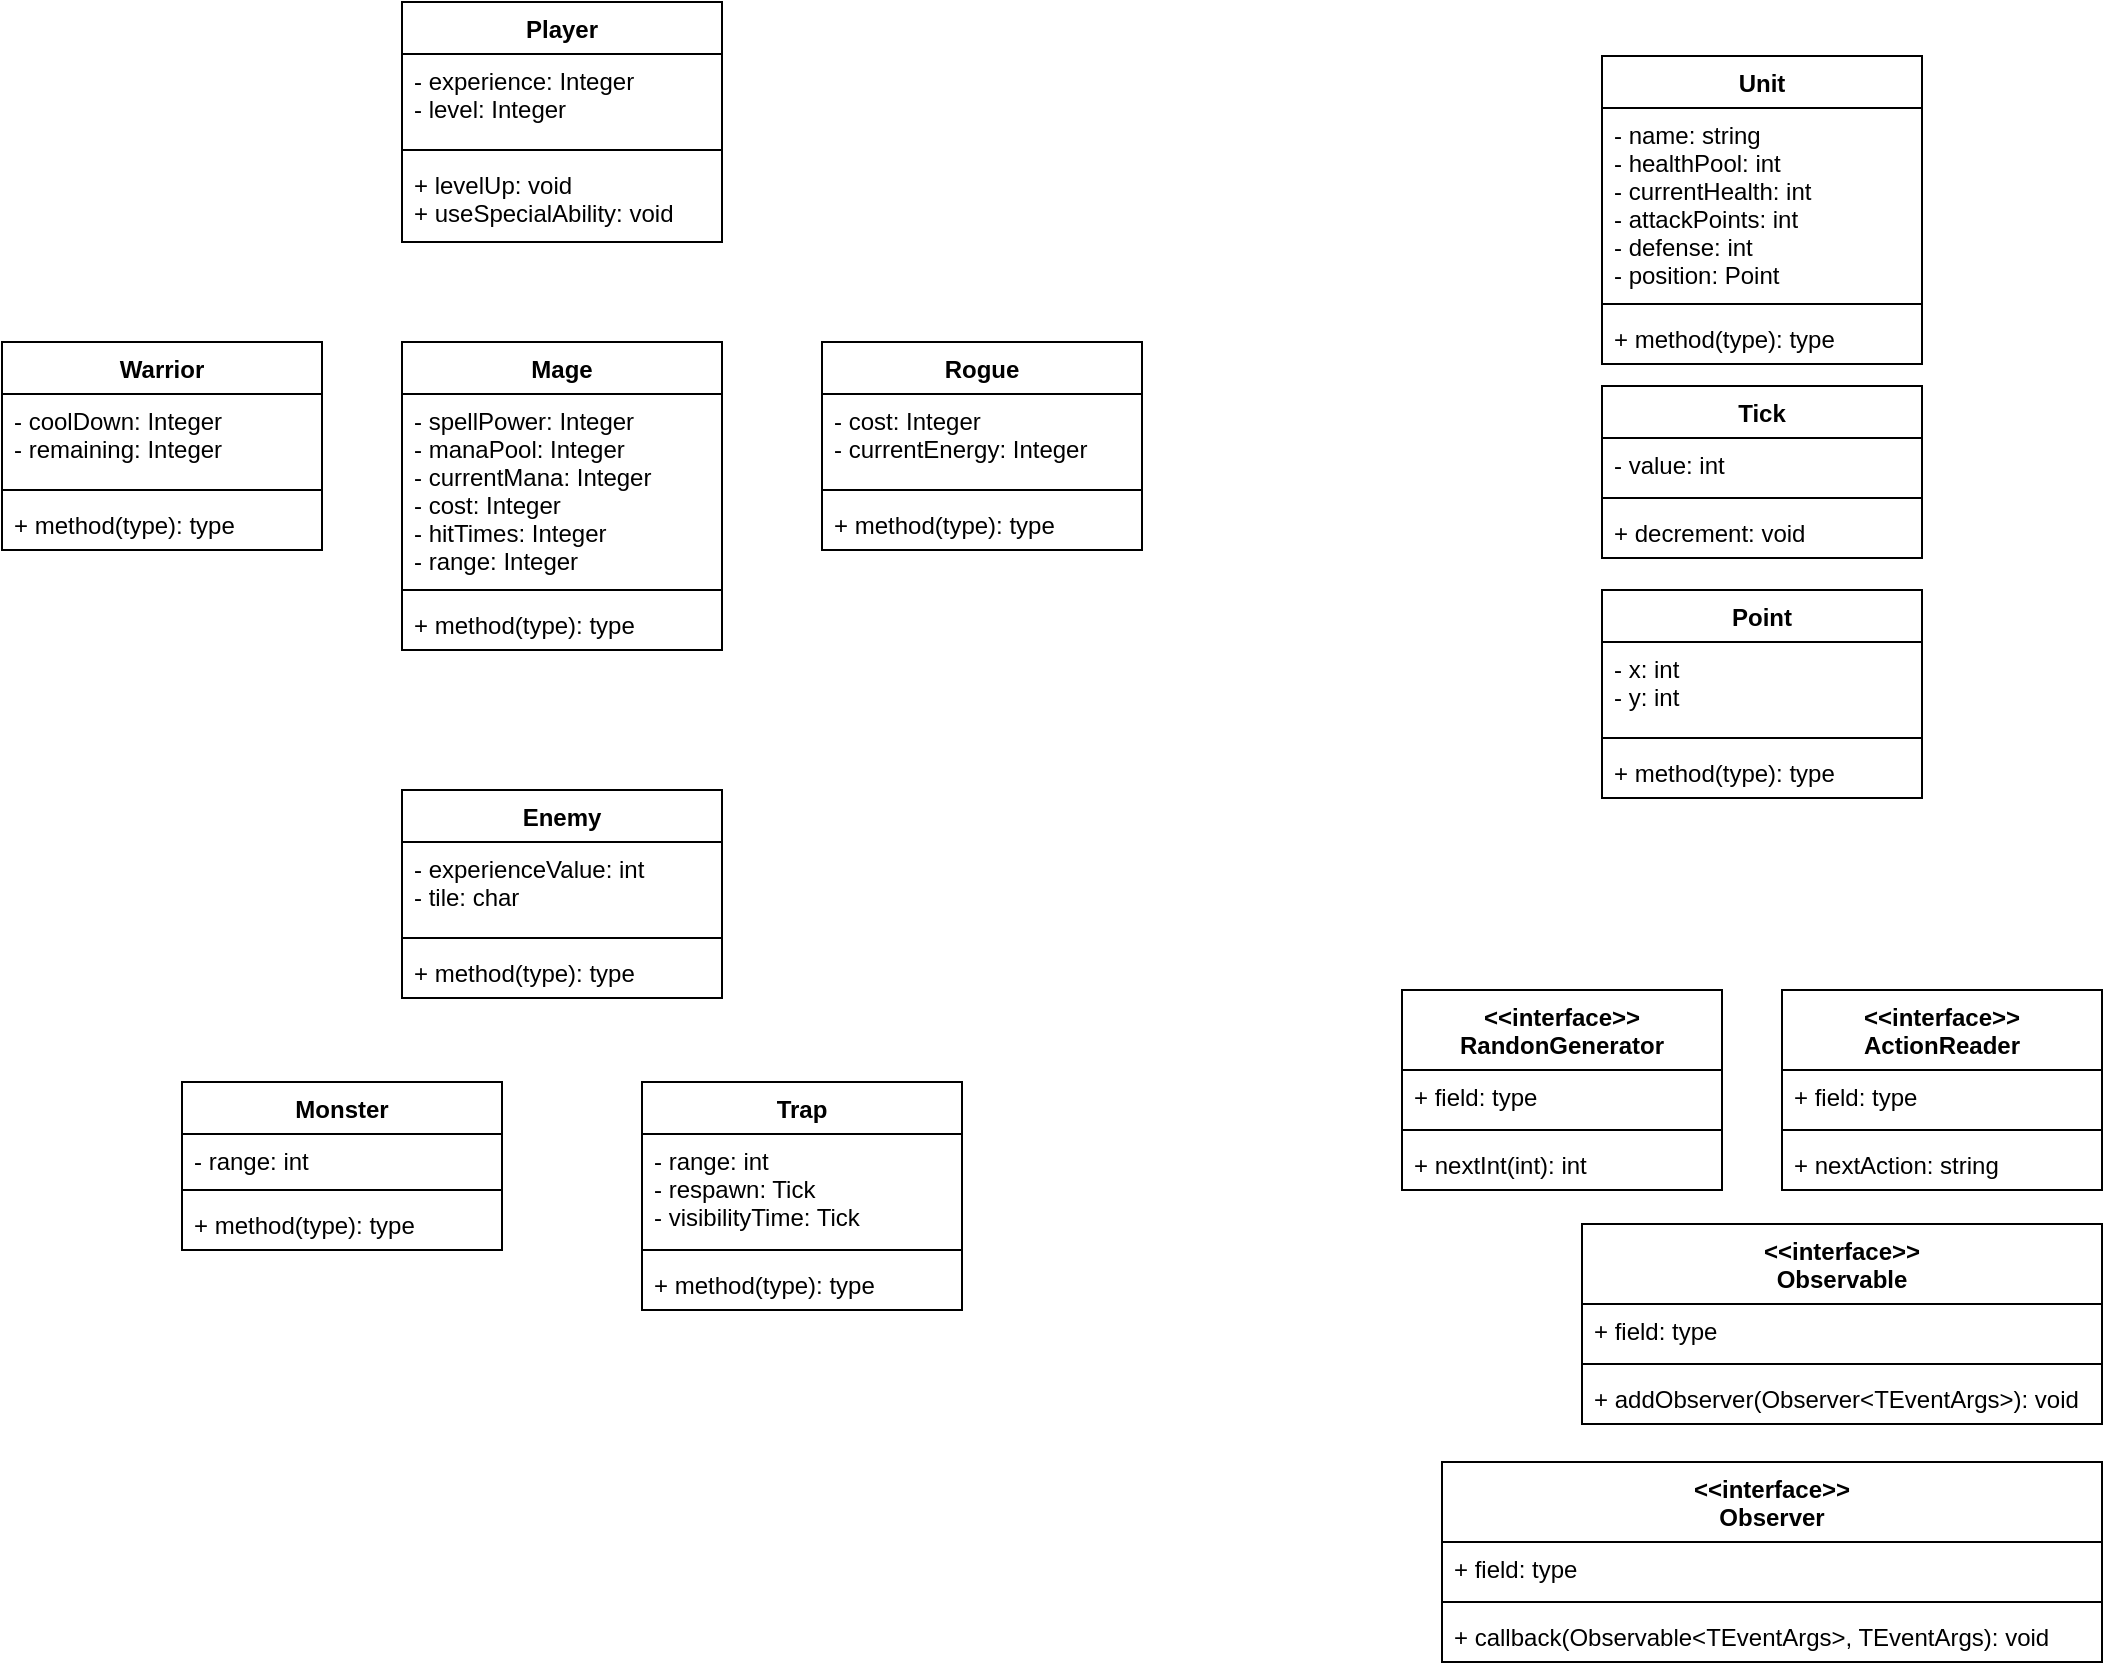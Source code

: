 <mxfile version="10.6.7" type="device"><diagram id="iCFrL1C1Wzxt1T6aI5Oe" name="Page-1"><mxGraphModel dx="2075" dy="807" grid="1" gridSize="10" guides="1" tooltips="1" connect="1" arrows="1" fold="1" page="1" pageScale="1" pageWidth="1100" pageHeight="850" math="0" shadow="0"><root><mxCell id="0"/><mxCell id="1" parent="0"/><mxCell id="L_ck3ojYHSM4vewzUMP9-1" value="Player" style="swimlane;fontStyle=1;align=center;verticalAlign=top;childLayout=stackLayout;horizontal=1;startSize=26;horizontalStack=0;resizeParent=1;resizeParentMax=0;resizeLast=0;collapsible=1;marginBottom=0;" vertex="1" parent="1"><mxGeometry x="200" width="160" height="120" as="geometry"/></mxCell><mxCell id="L_ck3ojYHSM4vewzUMP9-2" value="- experience: Integer&#10;- level: Integer&#10;" style="text;strokeColor=none;fillColor=none;align=left;verticalAlign=top;spacingLeft=4;spacingRight=4;overflow=hidden;rotatable=0;points=[[0,0.5],[1,0.5]];portConstraint=eastwest;" vertex="1" parent="L_ck3ojYHSM4vewzUMP9-1"><mxGeometry y="26" width="160" height="44" as="geometry"/></mxCell><mxCell id="L_ck3ojYHSM4vewzUMP9-3" value="" style="line;strokeWidth=1;fillColor=none;align=left;verticalAlign=middle;spacingTop=-1;spacingLeft=3;spacingRight=3;rotatable=0;labelPosition=right;points=[];portConstraint=eastwest;" vertex="1" parent="L_ck3ojYHSM4vewzUMP9-1"><mxGeometry y="70" width="160" height="8" as="geometry"/></mxCell><mxCell id="L_ck3ojYHSM4vewzUMP9-4" value="+ levelUp: void&#10;+ useSpecialAbility: void&#10;" style="text;strokeColor=none;fillColor=none;align=left;verticalAlign=top;spacingLeft=4;spacingRight=4;overflow=hidden;rotatable=0;points=[[0,0.5],[1,0.5]];portConstraint=eastwest;" vertex="1" parent="L_ck3ojYHSM4vewzUMP9-1"><mxGeometry y="78" width="160" height="42" as="geometry"/></mxCell><mxCell id="L_ck3ojYHSM4vewzUMP9-5" value="Rogue" style="swimlane;fontStyle=1;align=center;verticalAlign=top;childLayout=stackLayout;horizontal=1;startSize=26;horizontalStack=0;resizeParent=1;resizeParentMax=0;resizeLast=0;collapsible=1;marginBottom=0;" vertex="1" parent="1"><mxGeometry x="410" y="170" width="160" height="104" as="geometry"/></mxCell><mxCell id="L_ck3ojYHSM4vewzUMP9-6" value="- cost: Integer&#10;- currentEnergy: Integer&#10;" style="text;strokeColor=none;fillColor=none;align=left;verticalAlign=top;spacingLeft=4;spacingRight=4;overflow=hidden;rotatable=0;points=[[0,0.5],[1,0.5]];portConstraint=eastwest;" vertex="1" parent="L_ck3ojYHSM4vewzUMP9-5"><mxGeometry y="26" width="160" height="44" as="geometry"/></mxCell><mxCell id="L_ck3ojYHSM4vewzUMP9-7" value="" style="line;strokeWidth=1;fillColor=none;align=left;verticalAlign=middle;spacingTop=-1;spacingLeft=3;spacingRight=3;rotatable=0;labelPosition=right;points=[];portConstraint=eastwest;" vertex="1" parent="L_ck3ojYHSM4vewzUMP9-5"><mxGeometry y="70" width="160" height="8" as="geometry"/></mxCell><mxCell id="L_ck3ojYHSM4vewzUMP9-8" value="+ method(type): type" style="text;strokeColor=none;fillColor=none;align=left;verticalAlign=top;spacingLeft=4;spacingRight=4;overflow=hidden;rotatable=0;points=[[0,0.5],[1,0.5]];portConstraint=eastwest;" vertex="1" parent="L_ck3ojYHSM4vewzUMP9-5"><mxGeometry y="78" width="160" height="26" as="geometry"/></mxCell><mxCell id="L_ck3ojYHSM4vewzUMP9-9" value="Mage" style="swimlane;fontStyle=1;align=center;verticalAlign=top;childLayout=stackLayout;horizontal=1;startSize=26;horizontalStack=0;resizeParent=1;resizeParentMax=0;resizeLast=0;collapsible=1;marginBottom=0;" vertex="1" parent="1"><mxGeometry x="200" y="170" width="160" height="154" as="geometry"/></mxCell><mxCell id="L_ck3ojYHSM4vewzUMP9-10" value="- spellPower: Integer&#10;- manaPool: Integer&#10;- currentMana: Integer&#10;- cost: Integer&#10;- hitTimes: Integer&#10;- range: Integer&#10;" style="text;strokeColor=none;fillColor=none;align=left;verticalAlign=top;spacingLeft=4;spacingRight=4;overflow=hidden;rotatable=0;points=[[0,0.5],[1,0.5]];portConstraint=eastwest;" vertex="1" parent="L_ck3ojYHSM4vewzUMP9-9"><mxGeometry y="26" width="160" height="94" as="geometry"/></mxCell><mxCell id="L_ck3ojYHSM4vewzUMP9-11" value="" style="line;strokeWidth=1;fillColor=none;align=left;verticalAlign=middle;spacingTop=-1;spacingLeft=3;spacingRight=3;rotatable=0;labelPosition=right;points=[];portConstraint=eastwest;" vertex="1" parent="L_ck3ojYHSM4vewzUMP9-9"><mxGeometry y="120" width="160" height="8" as="geometry"/></mxCell><mxCell id="L_ck3ojYHSM4vewzUMP9-12" value="+ method(type): type" style="text;strokeColor=none;fillColor=none;align=left;verticalAlign=top;spacingLeft=4;spacingRight=4;overflow=hidden;rotatable=0;points=[[0,0.5],[1,0.5]];portConstraint=eastwest;" vertex="1" parent="L_ck3ojYHSM4vewzUMP9-9"><mxGeometry y="128" width="160" height="26" as="geometry"/></mxCell><mxCell id="L_ck3ojYHSM4vewzUMP9-13" value="Warrior" style="swimlane;fontStyle=1;align=center;verticalAlign=top;childLayout=stackLayout;horizontal=1;startSize=26;horizontalStack=0;resizeParent=1;resizeParentMax=0;resizeLast=0;collapsible=1;marginBottom=0;" vertex="1" parent="1"><mxGeometry y="170" width="160" height="104" as="geometry"/></mxCell><mxCell id="L_ck3ojYHSM4vewzUMP9-14" value="- coolDown: Integer&#10;- remaining: Integer&#10;" style="text;strokeColor=none;fillColor=none;align=left;verticalAlign=top;spacingLeft=4;spacingRight=4;overflow=hidden;rotatable=0;points=[[0,0.5],[1,0.5]];portConstraint=eastwest;" vertex="1" parent="L_ck3ojYHSM4vewzUMP9-13"><mxGeometry y="26" width="160" height="44" as="geometry"/></mxCell><mxCell id="L_ck3ojYHSM4vewzUMP9-15" value="" style="line;strokeWidth=1;fillColor=none;align=left;verticalAlign=middle;spacingTop=-1;spacingLeft=3;spacingRight=3;rotatable=0;labelPosition=right;points=[];portConstraint=eastwest;" vertex="1" parent="L_ck3ojYHSM4vewzUMP9-13"><mxGeometry y="70" width="160" height="8" as="geometry"/></mxCell><mxCell id="L_ck3ojYHSM4vewzUMP9-16" value="+ method(type): type" style="text;strokeColor=none;fillColor=none;align=left;verticalAlign=top;spacingLeft=4;spacingRight=4;overflow=hidden;rotatable=0;points=[[0,0.5],[1,0.5]];portConstraint=eastwest;" vertex="1" parent="L_ck3ojYHSM4vewzUMP9-13"><mxGeometry y="78" width="160" height="26" as="geometry"/></mxCell><mxCell id="L_ck3ojYHSM4vewzUMP9-25" value="Enemy" style="swimlane;fontStyle=1;align=center;verticalAlign=top;childLayout=stackLayout;horizontal=1;startSize=26;horizontalStack=0;resizeParent=1;resizeParentMax=0;resizeLast=0;collapsible=1;marginBottom=0;" vertex="1" parent="1"><mxGeometry x="200" y="394" width="160" height="104" as="geometry"/></mxCell><mxCell id="L_ck3ojYHSM4vewzUMP9-26" value="- experienceValue: int&#10;- tile: char&#10;" style="text;strokeColor=none;fillColor=none;align=left;verticalAlign=top;spacingLeft=4;spacingRight=4;overflow=hidden;rotatable=0;points=[[0,0.5],[1,0.5]];portConstraint=eastwest;" vertex="1" parent="L_ck3ojYHSM4vewzUMP9-25"><mxGeometry y="26" width="160" height="44" as="geometry"/></mxCell><mxCell id="L_ck3ojYHSM4vewzUMP9-27" value="" style="line;strokeWidth=1;fillColor=none;align=left;verticalAlign=middle;spacingTop=-1;spacingLeft=3;spacingRight=3;rotatable=0;labelPosition=right;points=[];portConstraint=eastwest;" vertex="1" parent="L_ck3ojYHSM4vewzUMP9-25"><mxGeometry y="70" width="160" height="8" as="geometry"/></mxCell><mxCell id="L_ck3ojYHSM4vewzUMP9-28" value="+ method(type): type" style="text;strokeColor=none;fillColor=none;align=left;verticalAlign=top;spacingLeft=4;spacingRight=4;overflow=hidden;rotatable=0;points=[[0,0.5],[1,0.5]];portConstraint=eastwest;" vertex="1" parent="L_ck3ojYHSM4vewzUMP9-25"><mxGeometry y="78" width="160" height="26" as="geometry"/></mxCell><mxCell id="L_ck3ojYHSM4vewzUMP9-29" value="Monster" style="swimlane;fontStyle=1;align=center;verticalAlign=top;childLayout=stackLayout;horizontal=1;startSize=26;horizontalStack=0;resizeParent=1;resizeParentMax=0;resizeLast=0;collapsible=1;marginBottom=0;" vertex="1" parent="1"><mxGeometry x="90" y="540" width="160" height="84" as="geometry"/></mxCell><mxCell id="L_ck3ojYHSM4vewzUMP9-30" value="- range: int&#10;" style="text;strokeColor=none;fillColor=none;align=left;verticalAlign=top;spacingLeft=4;spacingRight=4;overflow=hidden;rotatable=0;points=[[0,0.5],[1,0.5]];portConstraint=eastwest;" vertex="1" parent="L_ck3ojYHSM4vewzUMP9-29"><mxGeometry y="26" width="160" height="24" as="geometry"/></mxCell><mxCell id="L_ck3ojYHSM4vewzUMP9-31" value="" style="line;strokeWidth=1;fillColor=none;align=left;verticalAlign=middle;spacingTop=-1;spacingLeft=3;spacingRight=3;rotatable=0;labelPosition=right;points=[];portConstraint=eastwest;" vertex="1" parent="L_ck3ojYHSM4vewzUMP9-29"><mxGeometry y="50" width="160" height="8" as="geometry"/></mxCell><mxCell id="L_ck3ojYHSM4vewzUMP9-32" value="+ method(type): type" style="text;strokeColor=none;fillColor=none;align=left;verticalAlign=top;spacingLeft=4;spacingRight=4;overflow=hidden;rotatable=0;points=[[0,0.5],[1,0.5]];portConstraint=eastwest;" vertex="1" parent="L_ck3ojYHSM4vewzUMP9-29"><mxGeometry y="58" width="160" height="26" as="geometry"/></mxCell><mxCell id="L_ck3ojYHSM4vewzUMP9-33" value="Trap" style="swimlane;fontStyle=1;align=center;verticalAlign=top;childLayout=stackLayout;horizontal=1;startSize=26;horizontalStack=0;resizeParent=1;resizeParentMax=0;resizeLast=0;collapsible=1;marginBottom=0;" vertex="1" parent="1"><mxGeometry x="320" y="540" width="160" height="114" as="geometry"/></mxCell><mxCell id="L_ck3ojYHSM4vewzUMP9-34" value="- range: int&#10;- respawn: Tick&#10;- visibilityTime: Tick&#10;" style="text;strokeColor=none;fillColor=none;align=left;verticalAlign=top;spacingLeft=4;spacingRight=4;overflow=hidden;rotatable=0;points=[[0,0.5],[1,0.5]];portConstraint=eastwest;" vertex="1" parent="L_ck3ojYHSM4vewzUMP9-33"><mxGeometry y="26" width="160" height="54" as="geometry"/></mxCell><mxCell id="L_ck3ojYHSM4vewzUMP9-35" value="" style="line;strokeWidth=1;fillColor=none;align=left;verticalAlign=middle;spacingTop=-1;spacingLeft=3;spacingRight=3;rotatable=0;labelPosition=right;points=[];portConstraint=eastwest;" vertex="1" parent="L_ck3ojYHSM4vewzUMP9-33"><mxGeometry y="80" width="160" height="8" as="geometry"/></mxCell><mxCell id="L_ck3ojYHSM4vewzUMP9-36" value="+ method(type): type" style="text;strokeColor=none;fillColor=none;align=left;verticalAlign=top;spacingLeft=4;spacingRight=4;overflow=hidden;rotatable=0;points=[[0,0.5],[1,0.5]];portConstraint=eastwest;" vertex="1" parent="L_ck3ojYHSM4vewzUMP9-33"><mxGeometry y="88" width="160" height="26" as="geometry"/></mxCell><mxCell id="L_ck3ojYHSM4vewzUMP9-37" value="Unit" style="swimlane;fontStyle=1;align=center;verticalAlign=top;childLayout=stackLayout;horizontal=1;startSize=26;horizontalStack=0;resizeParent=1;resizeParentMax=0;resizeLast=0;collapsible=1;marginBottom=0;" vertex="1" parent="1"><mxGeometry x="800" y="27" width="160" height="154" as="geometry"/></mxCell><mxCell id="L_ck3ojYHSM4vewzUMP9-38" value="- name: string&#10;- healthPool: int&#10;- currentHealth: int&#10;- attackPoints: int&#10;- defense: int&#10;- position: Point&#10;&#10;" style="text;strokeColor=none;fillColor=none;align=left;verticalAlign=top;spacingLeft=4;spacingRight=4;overflow=hidden;rotatable=0;points=[[0,0.5],[1,0.5]];portConstraint=eastwest;" vertex="1" parent="L_ck3ojYHSM4vewzUMP9-37"><mxGeometry y="26" width="160" height="94" as="geometry"/></mxCell><mxCell id="L_ck3ojYHSM4vewzUMP9-39" value="" style="line;strokeWidth=1;fillColor=none;align=left;verticalAlign=middle;spacingTop=-1;spacingLeft=3;spacingRight=3;rotatable=0;labelPosition=right;points=[];portConstraint=eastwest;" vertex="1" parent="L_ck3ojYHSM4vewzUMP9-37"><mxGeometry y="120" width="160" height="8" as="geometry"/></mxCell><mxCell id="L_ck3ojYHSM4vewzUMP9-40" value="+ method(type): type" style="text;strokeColor=none;fillColor=none;align=left;verticalAlign=top;spacingLeft=4;spacingRight=4;overflow=hidden;rotatable=0;points=[[0,0.5],[1,0.5]];portConstraint=eastwest;" vertex="1" parent="L_ck3ojYHSM4vewzUMP9-37"><mxGeometry y="128" width="160" height="26" as="geometry"/></mxCell><mxCell id="L_ck3ojYHSM4vewzUMP9-41" value="Tick" style="swimlane;fontStyle=1;align=center;verticalAlign=top;childLayout=stackLayout;horizontal=1;startSize=26;horizontalStack=0;resizeParent=1;resizeParentMax=0;resizeLast=0;collapsible=1;marginBottom=0;" vertex="1" parent="1"><mxGeometry x="800" y="192" width="160" height="86" as="geometry"/></mxCell><mxCell id="L_ck3ojYHSM4vewzUMP9-42" value="- value: int" style="text;strokeColor=none;fillColor=none;align=left;verticalAlign=top;spacingLeft=4;spacingRight=4;overflow=hidden;rotatable=0;points=[[0,0.5],[1,0.5]];portConstraint=eastwest;" vertex="1" parent="L_ck3ojYHSM4vewzUMP9-41"><mxGeometry y="26" width="160" height="26" as="geometry"/></mxCell><mxCell id="L_ck3ojYHSM4vewzUMP9-43" value="" style="line;strokeWidth=1;fillColor=none;align=left;verticalAlign=middle;spacingTop=-1;spacingLeft=3;spacingRight=3;rotatable=0;labelPosition=right;points=[];portConstraint=eastwest;" vertex="1" parent="L_ck3ojYHSM4vewzUMP9-41"><mxGeometry y="52" width="160" height="8" as="geometry"/></mxCell><mxCell id="L_ck3ojYHSM4vewzUMP9-44" value="+ decrement: void" style="text;strokeColor=none;fillColor=none;align=left;verticalAlign=top;spacingLeft=4;spacingRight=4;overflow=hidden;rotatable=0;points=[[0,0.5],[1,0.5]];portConstraint=eastwest;" vertex="1" parent="L_ck3ojYHSM4vewzUMP9-41"><mxGeometry y="60" width="160" height="26" as="geometry"/></mxCell><mxCell id="L_ck3ojYHSM4vewzUMP9-45" value="Point" style="swimlane;fontStyle=1;align=center;verticalAlign=top;childLayout=stackLayout;horizontal=1;startSize=26;horizontalStack=0;resizeParent=1;resizeParentMax=0;resizeLast=0;collapsible=1;marginBottom=0;" vertex="1" parent="1"><mxGeometry x="800" y="294" width="160" height="104" as="geometry"/></mxCell><mxCell id="L_ck3ojYHSM4vewzUMP9-46" value="- x: int&#10;- y: int&#10;" style="text;strokeColor=none;fillColor=none;align=left;verticalAlign=top;spacingLeft=4;spacingRight=4;overflow=hidden;rotatable=0;points=[[0,0.5],[1,0.5]];portConstraint=eastwest;" vertex="1" parent="L_ck3ojYHSM4vewzUMP9-45"><mxGeometry y="26" width="160" height="44" as="geometry"/></mxCell><mxCell id="L_ck3ojYHSM4vewzUMP9-47" value="" style="line;strokeWidth=1;fillColor=none;align=left;verticalAlign=middle;spacingTop=-1;spacingLeft=3;spacingRight=3;rotatable=0;labelPosition=right;points=[];portConstraint=eastwest;" vertex="1" parent="L_ck3ojYHSM4vewzUMP9-45"><mxGeometry y="70" width="160" height="8" as="geometry"/></mxCell><mxCell id="L_ck3ojYHSM4vewzUMP9-48" value="+ method(type): type" style="text;strokeColor=none;fillColor=none;align=left;verticalAlign=top;spacingLeft=4;spacingRight=4;overflow=hidden;rotatable=0;points=[[0,0.5],[1,0.5]];portConstraint=eastwest;" vertex="1" parent="L_ck3ojYHSM4vewzUMP9-45"><mxGeometry y="78" width="160" height="26" as="geometry"/></mxCell><mxCell id="L_ck3ojYHSM4vewzUMP9-52" value="&lt;&lt;interface&gt;&gt;&#10;ActionReader" style="swimlane;fontStyle=1;align=center;verticalAlign=top;childLayout=stackLayout;horizontal=1;startSize=40;horizontalStack=0;resizeParent=1;resizeParentMax=0;resizeLast=0;collapsible=1;marginBottom=0;" vertex="1" parent="1"><mxGeometry x="890" y="494" width="160" height="100" as="geometry"/></mxCell><mxCell id="L_ck3ojYHSM4vewzUMP9-53" value="+ field: type" style="text;strokeColor=none;fillColor=none;align=left;verticalAlign=top;spacingLeft=4;spacingRight=4;overflow=hidden;rotatable=0;points=[[0,0.5],[1,0.5]];portConstraint=eastwest;" vertex="1" parent="L_ck3ojYHSM4vewzUMP9-52"><mxGeometry y="40" width="160" height="26" as="geometry"/></mxCell><mxCell id="L_ck3ojYHSM4vewzUMP9-54" value="" style="line;strokeWidth=1;fillColor=none;align=left;verticalAlign=middle;spacingTop=-1;spacingLeft=3;spacingRight=3;rotatable=0;labelPosition=right;points=[];portConstraint=eastwest;" vertex="1" parent="L_ck3ojYHSM4vewzUMP9-52"><mxGeometry y="66" width="160" height="8" as="geometry"/></mxCell><mxCell id="L_ck3ojYHSM4vewzUMP9-55" value="+ nextAction: string" style="text;strokeColor=none;fillColor=none;align=left;verticalAlign=top;spacingLeft=4;spacingRight=4;overflow=hidden;rotatable=0;points=[[0,0.5],[1,0.5]];portConstraint=eastwest;" vertex="1" parent="L_ck3ojYHSM4vewzUMP9-52"><mxGeometry y="74" width="160" height="26" as="geometry"/></mxCell><mxCell id="L_ck3ojYHSM4vewzUMP9-56" value="&lt;&lt;interface&gt;&gt;&#10;Observable" style="swimlane;fontStyle=1;align=center;verticalAlign=top;childLayout=stackLayout;horizontal=1;startSize=40;horizontalStack=0;resizeParent=1;resizeParentMax=0;resizeLast=0;collapsible=1;marginBottom=0;" vertex="1" parent="1"><mxGeometry x="790" y="611" width="260" height="100" as="geometry"/></mxCell><mxCell id="L_ck3ojYHSM4vewzUMP9-57" value="+ field: type" style="text;strokeColor=none;fillColor=none;align=left;verticalAlign=top;spacingLeft=4;spacingRight=4;overflow=hidden;rotatable=0;points=[[0,0.5],[1,0.5]];portConstraint=eastwest;" vertex="1" parent="L_ck3ojYHSM4vewzUMP9-56"><mxGeometry y="40" width="260" height="26" as="geometry"/></mxCell><mxCell id="L_ck3ojYHSM4vewzUMP9-58" value="" style="line;strokeWidth=1;fillColor=none;align=left;verticalAlign=middle;spacingTop=-1;spacingLeft=3;spacingRight=3;rotatable=0;labelPosition=right;points=[];portConstraint=eastwest;" vertex="1" parent="L_ck3ojYHSM4vewzUMP9-56"><mxGeometry y="66" width="260" height="8" as="geometry"/></mxCell><mxCell id="L_ck3ojYHSM4vewzUMP9-59" value="+ addObserver(Observer&lt;TEventArgs&gt;): void" style="text;strokeColor=none;fillColor=none;align=left;verticalAlign=top;spacingLeft=4;spacingRight=4;overflow=hidden;rotatable=0;points=[[0,0.5],[1,0.5]];portConstraint=eastwest;" vertex="1" parent="L_ck3ojYHSM4vewzUMP9-56"><mxGeometry y="74" width="260" height="26" as="geometry"/></mxCell><mxCell id="L_ck3ojYHSM4vewzUMP9-60" value="&lt;&lt;interface&gt;&gt;&#10;Observer" style="swimlane;fontStyle=1;align=center;verticalAlign=top;childLayout=stackLayout;horizontal=1;startSize=40;horizontalStack=0;resizeParent=1;resizeParentMax=0;resizeLast=0;collapsible=1;marginBottom=0;" vertex="1" parent="1"><mxGeometry x="720" y="730" width="330" height="100" as="geometry"/></mxCell><mxCell id="L_ck3ojYHSM4vewzUMP9-61" value="+ field: type" style="text;strokeColor=none;fillColor=none;align=left;verticalAlign=top;spacingLeft=4;spacingRight=4;overflow=hidden;rotatable=0;points=[[0,0.5],[1,0.5]];portConstraint=eastwest;" vertex="1" parent="L_ck3ojYHSM4vewzUMP9-60"><mxGeometry y="40" width="330" height="26" as="geometry"/></mxCell><mxCell id="L_ck3ojYHSM4vewzUMP9-62" value="" style="line;strokeWidth=1;fillColor=none;align=left;verticalAlign=middle;spacingTop=-1;spacingLeft=3;spacingRight=3;rotatable=0;labelPosition=right;points=[];portConstraint=eastwest;" vertex="1" parent="L_ck3ojYHSM4vewzUMP9-60"><mxGeometry y="66" width="330" height="8" as="geometry"/></mxCell><mxCell id="L_ck3ojYHSM4vewzUMP9-63" value="+ callback(Observable&lt;TEventArgs&gt;, TEventArgs): void" style="text;strokeColor=none;fillColor=none;align=left;verticalAlign=top;spacingLeft=4;spacingRight=4;overflow=hidden;rotatable=0;points=[[0,0.5],[1,0.5]];portConstraint=eastwest;" vertex="1" parent="L_ck3ojYHSM4vewzUMP9-60"><mxGeometry y="74" width="330" height="26" as="geometry"/></mxCell><mxCell id="L_ck3ojYHSM4vewzUMP9-64" value="&lt;&lt;interface&gt;&gt;&#10;RandonGenerator" style="swimlane;fontStyle=1;align=center;verticalAlign=top;childLayout=stackLayout;horizontal=1;startSize=40;horizontalStack=0;resizeParent=1;resizeParentMax=0;resizeLast=0;collapsible=1;marginBottom=0;" vertex="1" parent="1"><mxGeometry x="700" y="494" width="160" height="100" as="geometry"/></mxCell><mxCell id="L_ck3ojYHSM4vewzUMP9-65" value="+ field: type" style="text;strokeColor=none;fillColor=none;align=left;verticalAlign=top;spacingLeft=4;spacingRight=4;overflow=hidden;rotatable=0;points=[[0,0.5],[1,0.5]];portConstraint=eastwest;" vertex="1" parent="L_ck3ojYHSM4vewzUMP9-64"><mxGeometry y="40" width="160" height="26" as="geometry"/></mxCell><mxCell id="L_ck3ojYHSM4vewzUMP9-66" value="" style="line;strokeWidth=1;fillColor=none;align=left;verticalAlign=middle;spacingTop=-1;spacingLeft=3;spacingRight=3;rotatable=0;labelPosition=right;points=[];portConstraint=eastwest;" vertex="1" parent="L_ck3ojYHSM4vewzUMP9-64"><mxGeometry y="66" width="160" height="8" as="geometry"/></mxCell><mxCell id="L_ck3ojYHSM4vewzUMP9-67" value="+ nextInt(int): int" style="text;strokeColor=none;fillColor=none;align=left;verticalAlign=top;spacingLeft=4;spacingRight=4;overflow=hidden;rotatable=0;points=[[0,0.5],[1,0.5]];portConstraint=eastwest;" vertex="1" parent="L_ck3ojYHSM4vewzUMP9-64"><mxGeometry y="74" width="160" height="26" as="geometry"/></mxCell></root></mxGraphModel></diagram></mxfile>